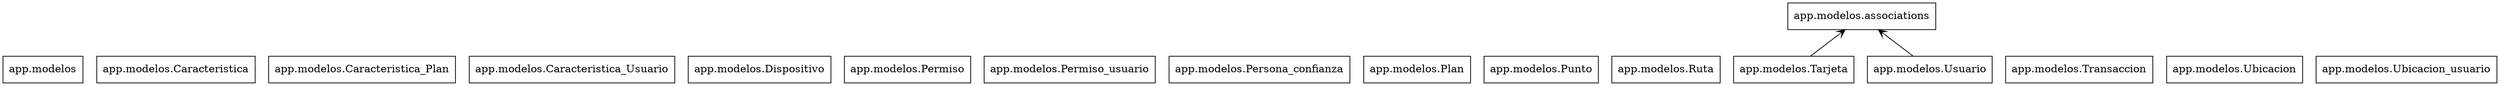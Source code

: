 digraph "packages_Modelos" {
rankdir=BT
charset="utf-8"
"app.modelos" [color="black", label=<app.modelos>, shape="box", style="solid"];
"app.modelos.Caracteristica" [color="black", label=<app.modelos.Caracteristica>, shape="box", style="solid"];
"app.modelos.Caracteristica_Plan" [color="black", label=<app.modelos.Caracteristica_Plan>, shape="box", style="solid"];
"app.modelos.Caracteristica_Usuario" [color="black", label=<app.modelos.Caracteristica_Usuario>, shape="box", style="solid"];
"app.modelos.Dispositivo" [color="black", label=<app.modelos.Dispositivo>, shape="box", style="solid"];
"app.modelos.Permiso" [color="black", label=<app.modelos.Permiso>, shape="box", style="solid"];
"app.modelos.Permiso_usuario" [color="black", label=<app.modelos.Permiso_usuario>, shape="box", style="solid"];
"app.modelos.Persona_confianza" [color="black", label=<app.modelos.Persona_confianza>, shape="box", style="solid"];
"app.modelos.Plan" [color="black", label=<app.modelos.Plan>, shape="box", style="solid"];
"app.modelos.Punto" [color="black", label=<app.modelos.Punto>, shape="box", style="solid"];
"app.modelos.Ruta" [color="black", label=<app.modelos.Ruta>, shape="box", style="solid"];
"app.modelos.Tarjeta" [color="black", label=<app.modelos.Tarjeta>, shape="box", style="solid"];
"app.modelos.Transaccion" [color="black", label=<app.modelos.Transaccion>, shape="box", style="solid"];
"app.modelos.Ubicacion" [color="black", label=<app.modelos.Ubicacion>, shape="box", style="solid"];
"app.modelos.Ubicacion_usuario" [color="black", label=<app.modelos.Ubicacion_usuario>, shape="box", style="solid"];
"app.modelos.Usuario" [color="black", label=<app.modelos.Usuario>, shape="box", style="solid"];
"app.modelos.associations" [color="black", label=<app.modelos.associations>, shape="box", style="solid"];
"app.modelos.Tarjeta" -> "app.modelos.associations" [arrowhead="open", arrowtail="none"];
"app.modelos.Usuario" -> "app.modelos.associations" [arrowhead="open", arrowtail="none"];
}
